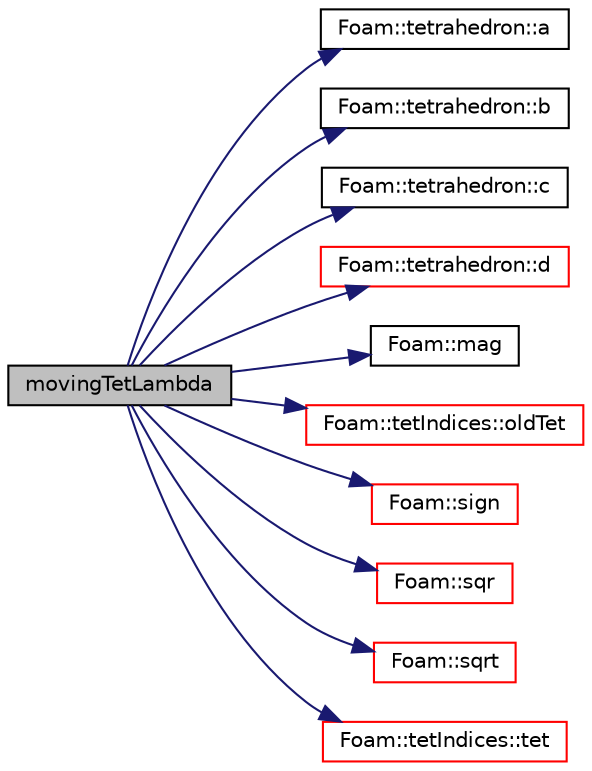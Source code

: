 digraph "movingTetLambda"
{
  bgcolor="transparent";
  edge [fontname="Helvetica",fontsize="10",labelfontname="Helvetica",labelfontsize="10"];
  node [fontname="Helvetica",fontsize="10",shape=record];
  rankdir="LR";
  Node1 [label="movingTetLambda",height=0.2,width=0.4,color="black", fillcolor="grey75", style="filled", fontcolor="black"];
  Node1 -> Node2 [color="midnightblue",fontsize="10",style="solid",fontname="Helvetica"];
  Node2 [label="Foam::tetrahedron::a",height=0.2,width=0.4,color="black",URL="$a02575.html#a8c7c2c0436bd85e7813d5a1c85ece4cd",tooltip="Return vertices. "];
  Node1 -> Node3 [color="midnightblue",fontsize="10",style="solid",fontname="Helvetica"];
  Node3 [label="Foam::tetrahedron::b",height=0.2,width=0.4,color="black",URL="$a02575.html#a69429dda69d0d6e152b2130513434bd1"];
  Node1 -> Node4 [color="midnightblue",fontsize="10",style="solid",fontname="Helvetica"];
  Node4 [label="Foam::tetrahedron::c",height=0.2,width=0.4,color="black",URL="$a02575.html#aee18131566a28a132fb3180ba8c5db23"];
  Node1 -> Node5 [color="midnightblue",fontsize="10",style="solid",fontname="Helvetica"];
  Node5 [label="Foam::tetrahedron::d",height=0.2,width=0.4,color="red",URL="$a02575.html#a900152128c4e813f5c394b0c477e43ac"];
  Node1 -> Node6 [color="midnightblue",fontsize="10",style="solid",fontname="Helvetica"];
  Node6 [label="Foam::mag",height=0.2,width=0.4,color="black",URL="$a10733.html#a929da2a3fdcf3dacbbe0487d3a330dae"];
  Node1 -> Node7 [color="midnightblue",fontsize="10",style="solid",fontname="Helvetica"];
  Node7 [label="Foam::tetIndices::oldTet",height=0.2,width=0.4,color="red",URL="$a02571.html#a9343f6bb7ba798b7d9a1a57bfdd84197",tooltip="Return the geometry corresponding to this tet from the. "];
  Node1 -> Node8 [color="midnightblue",fontsize="10",style="solid",fontname="Helvetica"];
  Node8 [label="Foam::sign",height=0.2,width=0.4,color="red",URL="$a10733.html#a221fd301d6c49c5bd4a6c0f5ccb893b2"];
  Node1 -> Node9 [color="midnightblue",fontsize="10",style="solid",fontname="Helvetica"];
  Node9 [label="Foam::sqr",height=0.2,width=0.4,color="red",URL="$a10733.html#a277dc11c581d53826ab5090b08f3b17b"];
  Node1 -> Node10 [color="midnightblue",fontsize="10",style="solid",fontname="Helvetica"];
  Node10 [label="Foam::sqrt",height=0.2,width=0.4,color="red",URL="$a10733.html#a8616bd62eebf2342a80222fecb1bda71"];
  Node1 -> Node11 [color="midnightblue",fontsize="10",style="solid",fontname="Helvetica"];
  Node11 [label="Foam::tetIndices::tet",height=0.2,width=0.4,color="red",URL="$a02571.html#abb6833818ccf906c21e0a434a44c7f8e",tooltip="Return the geometry corresponding to this tet from the. "];
}

